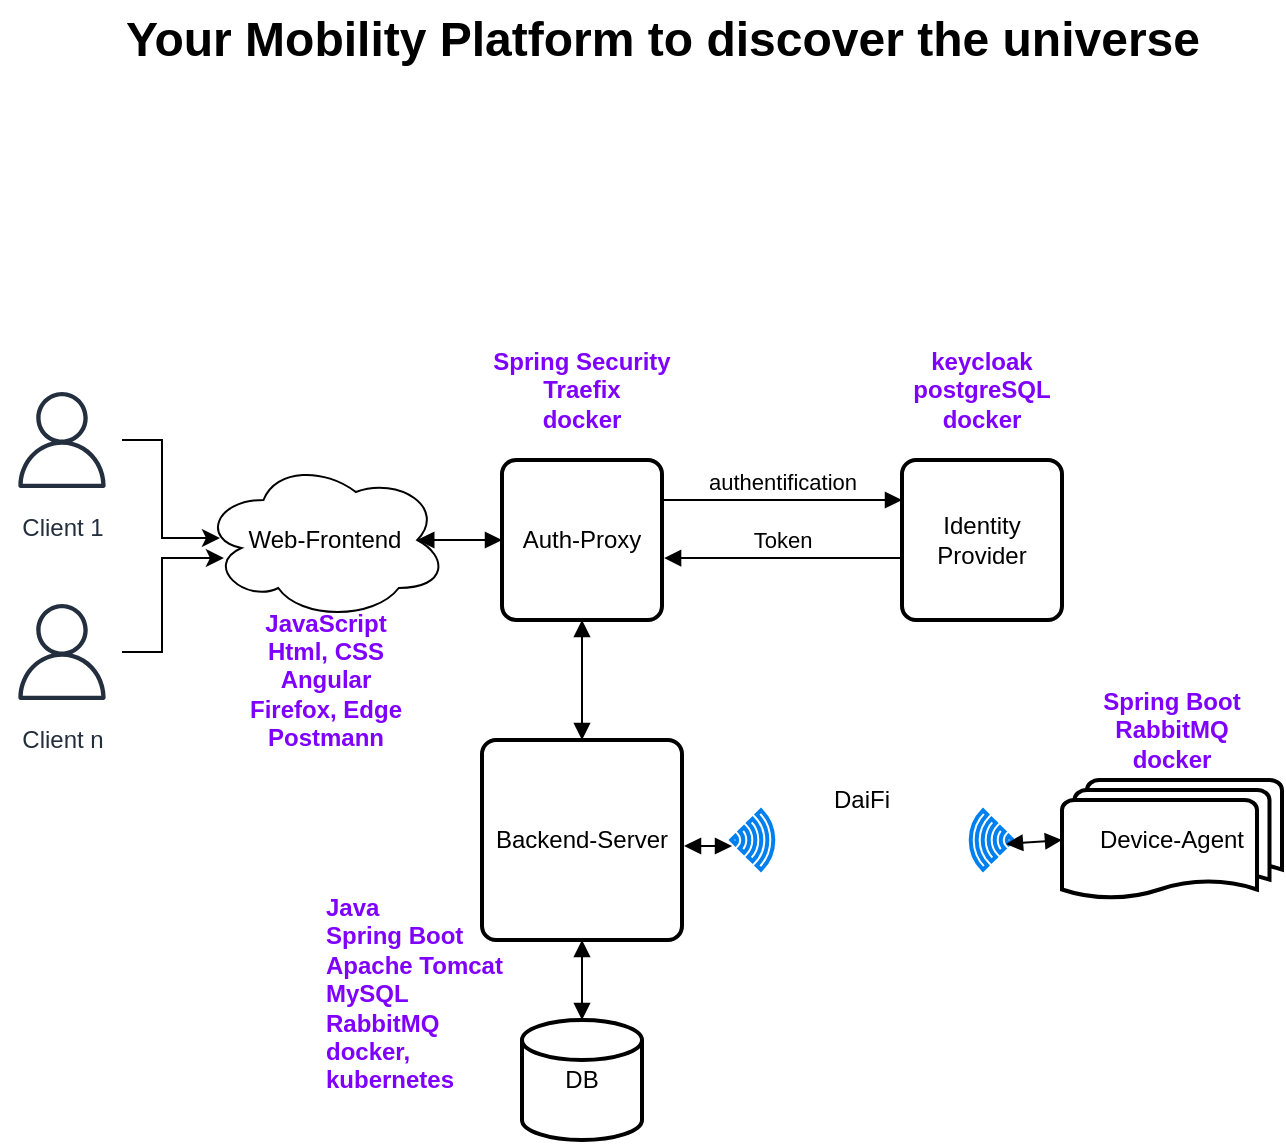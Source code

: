 <mxfile version="14.1.8" type="device"><diagram id="XmRsyYWiay34WejtNYcn" name="Page-1"><mxGraphModel dx="1086" dy="806" grid="1" gridSize="10" guides="1" tooltips="1" connect="1" arrows="1" fold="1" page="1" pageScale="1" pageWidth="827" pageHeight="1169" math="0" shadow="0"><root><mxCell id="0"/><mxCell id="1" parent="0"/><mxCell id="gBcVXxvBroMFFoPzrrAS-2" value="DB" style="strokeWidth=2;html=1;shape=mxgraph.flowchart.database;whiteSpace=wrap;" parent="1" vertex="1"><mxGeometry x="320" y="580" width="60" height="60" as="geometry"/></mxCell><mxCell id="gBcVXxvBroMFFoPzrrAS-3" value="Backend-Server" style="rounded=1;whiteSpace=wrap;html=1;absoluteArcSize=1;arcSize=14;strokeWidth=2;" parent="1" vertex="1"><mxGeometry x="300" y="440" width="100" height="100" as="geometry"/></mxCell><mxCell id="gBcVXxvBroMFFoPzrrAS-6" value="Device-Agent" style="strokeWidth=2;html=1;shape=mxgraph.flowchart.multi-document;whiteSpace=wrap;" parent="1" vertex="1"><mxGeometry x="590" y="460" width="110" height="60" as="geometry"/></mxCell><mxCell id="gBcVXxvBroMFFoPzrrAS-11" value="Auth-Proxy" style="rounded=1;whiteSpace=wrap;html=1;absoluteArcSize=1;arcSize=14;strokeWidth=2;" parent="1" vertex="1"><mxGeometry x="310" y="300" width="80" height="80" as="geometry"/></mxCell><mxCell id="gBcVXxvBroMFFoPzrrAS-13" value="Web-Frontend" style="ellipse;shape=cloud;whiteSpace=wrap;html=1;align=center;" parent="1" vertex="1"><mxGeometry x="160" y="300" width="123" height="80" as="geometry"/></mxCell><mxCell id="gBcVXxvBroMFFoPzrrAS-14" value="Identity Provider" style="rounded=1;whiteSpace=wrap;html=1;absoluteArcSize=1;arcSize=14;strokeWidth=2;" parent="1" vertex="1"><mxGeometry x="510" y="300" width="80" height="80" as="geometry"/></mxCell><mxCell id="gBcVXxvBroMFFoPzrrAS-16" value="authentification" style="html=1;verticalAlign=bottom;endArrow=block;entryX=0;entryY=0.25;entryDx=0;entryDy=0;exitX=1;exitY=0.25;exitDx=0;exitDy=0;" parent="1" source="gBcVXxvBroMFFoPzrrAS-11" target="gBcVXxvBroMFFoPzrrAS-14" edge="1"><mxGeometry width="80" relative="1" as="geometry"><mxPoint x="120" y="450" as="sourcePoint"/><mxPoint x="200" y="450" as="targetPoint"/></mxGeometry></mxCell><mxCell id="gBcVXxvBroMFFoPzrrAS-17" value="Token" style="html=1;verticalAlign=bottom;endArrow=block;entryX=1.013;entryY=0.613;entryDx=0;entryDy=0;exitX=-0.012;exitY=0.613;exitDx=0;exitDy=0;exitPerimeter=0;entryPerimeter=0;" parent="1" source="gBcVXxvBroMFFoPzrrAS-14" target="gBcVXxvBroMFFoPzrrAS-11" edge="1"><mxGeometry width="80" relative="1" as="geometry"><mxPoint x="400" y="330" as="sourcePoint"/><mxPoint x="470" y="330" as="targetPoint"/></mxGeometry></mxCell><mxCell id="gBcVXxvBroMFFoPzrrAS-18" value="" style="endArrow=block;startArrow=block;endFill=1;startFill=1;html=1;exitX=0.5;exitY=0;exitDx=0;exitDy=0;exitPerimeter=0;entryX=0.5;entryY=1;entryDx=0;entryDy=0;" parent="1" source="gBcVXxvBroMFFoPzrrAS-2" target="gBcVXxvBroMFFoPzrrAS-3" edge="1"><mxGeometry width="160" relative="1" as="geometry"><mxPoint x="250" y="400" as="sourcePoint"/><mxPoint x="410" y="400" as="targetPoint"/></mxGeometry></mxCell><mxCell id="gBcVXxvBroMFFoPzrrAS-21" value="" style="endArrow=block;startArrow=block;endFill=1;startFill=1;html=1;entryX=0;entryY=0.5;entryDx=0;entryDy=0;exitX=0.875;exitY=0.5;exitDx=0;exitDy=0;exitPerimeter=0;" parent="1" source="gBcVXxvBroMFFoPzrrAS-13" target="gBcVXxvBroMFFoPzrrAS-11" edge="1"><mxGeometry width="160" relative="1" as="geometry"><mxPoint x="320" y="240" as="sourcePoint"/><mxPoint x="157.5" y="290" as="targetPoint"/></mxGeometry></mxCell><mxCell id="gBcVXxvBroMFFoPzrrAS-23" value="" style="html=1;verticalLabelPosition=bottom;align=center;labelBackgroundColor=#ffffff;verticalAlign=top;strokeWidth=2;strokeColor=#0080F0;shadow=0;dashed=0;shape=mxgraph.ios7.icons.wifi;pointerEvents=1;rotation=-90;" parent="1" vertex="1"><mxGeometry x="540" y="479.5" width="29.7" height="21" as="geometry"/></mxCell><mxCell id="gBcVXxvBroMFFoPzrrAS-26" value="" style="endArrow=block;startArrow=block;endFill=1;startFill=1;html=1;entryX=0.5;entryY=1;entryDx=0;entryDy=0;exitX=0.5;exitY=0;exitDx=0;exitDy=0;" parent="1" source="gBcVXxvBroMFFoPzrrAS-3" target="gBcVXxvBroMFFoPzrrAS-11" edge="1"><mxGeometry width="160" relative="1" as="geometry"><mxPoint x="318" y="360" as="sourcePoint"/><mxPoint x="157.5" y="399" as="targetPoint"/></mxGeometry></mxCell><mxCell id="gBcVXxvBroMFFoPzrrAS-31" value="" style="html=1;verticalLabelPosition=bottom;align=center;labelBackgroundColor=#ffffff;verticalAlign=top;strokeWidth=2;strokeColor=#0080F0;shadow=0;dashed=0;shape=mxgraph.ios7.icons.wifi;pointerEvents=1;rotation=90;" parent="1" vertex="1"><mxGeometry x="420.3" y="479.5" width="29.7" height="21" as="geometry"/></mxCell><mxCell id="gBcVXxvBroMFFoPzrrAS-32" value="" style="endArrow=block;startArrow=block;endFill=1;startFill=1;html=1;entryX=0;entryY=0.5;entryDx=0;entryDy=0;exitX=0.433;exitY=0.84;exitDx=0;exitDy=0;exitPerimeter=0;entryPerimeter=0;" parent="1" source="gBcVXxvBroMFFoPzrrAS-23" target="gBcVXxvBroMFFoPzrrAS-6" edge="1"><mxGeometry width="160" relative="1" as="geometry"><mxPoint x="177.5" y="500" as="sourcePoint"/><mxPoint x="310" y="500" as="targetPoint"/></mxGeometry></mxCell><mxCell id="gBcVXxvBroMFFoPzrrAS-33" value="" style="endArrow=block;startArrow=block;endFill=1;startFill=1;html=1;entryX=0.601;entryY=0.983;entryDx=0;entryDy=0;entryPerimeter=0;" parent="1" target="gBcVXxvBroMFFoPzrrAS-31" edge="1"><mxGeometry width="160" relative="1" as="geometry"><mxPoint x="401" y="493" as="sourcePoint"/><mxPoint x="600" y="500" as="targetPoint"/></mxGeometry></mxCell><mxCell id="gBcVXxvBroMFFoPzrrAS-36" value="" style="edgeStyle=orthogonalEdgeStyle;rounded=0;orthogonalLoop=1;jettySize=auto;html=1;entryX=0.073;entryY=0.488;entryDx=0;entryDy=0;entryPerimeter=0;" parent="1" source="gBcVXxvBroMFFoPzrrAS-34" target="gBcVXxvBroMFFoPzrrAS-13" edge="1"><mxGeometry relative="1" as="geometry"/></mxCell><mxCell id="gBcVXxvBroMFFoPzrrAS-34" value="Client 1" style="outlineConnect=0;fontColor=#232F3E;gradientColor=none;strokeColor=#232F3E;fillColor=#ffffff;dashed=0;verticalLabelPosition=bottom;verticalAlign=top;align=center;html=1;fontSize=12;fontStyle=0;aspect=fixed;shape=mxgraph.aws4.resourceIcon;resIcon=mxgraph.aws4.user;" parent="1" vertex="1"><mxGeometry x="60" y="260" width="60" height="60" as="geometry"/></mxCell><mxCell id="gBcVXxvBroMFFoPzrrAS-35" value="Client n" style="outlineConnect=0;fontColor=#232F3E;gradientColor=none;strokeColor=#232F3E;fillColor=#ffffff;dashed=0;verticalLabelPosition=bottom;verticalAlign=top;align=center;html=1;fontSize=12;fontStyle=0;aspect=fixed;shape=mxgraph.aws4.resourceIcon;resIcon=mxgraph.aws4.user;" parent="1" vertex="1"><mxGeometry x="60" y="366" width="60" height="60" as="geometry"/></mxCell><mxCell id="gBcVXxvBroMFFoPzrrAS-37" value="" style="edgeStyle=orthogonalEdgeStyle;rounded=0;orthogonalLoop=1;jettySize=auto;html=1;entryX=0.089;entryY=0.613;entryDx=0;entryDy=0;entryPerimeter=0;" parent="1" source="gBcVXxvBroMFFoPzrrAS-35" target="gBcVXxvBroMFFoPzrrAS-13" edge="1"><mxGeometry relative="1" as="geometry"><mxPoint x="140" y="420" as="sourcePoint"/><mxPoint x="180" y="490" as="targetPoint"/></mxGeometry></mxCell><mxCell id="gBcVXxvBroMFFoPzrrAS-38" value="DaiFi" style="text;html=1;strokeColor=none;fillColor=none;align=center;verticalAlign=middle;whiteSpace=wrap;rounded=0;" parent="1" vertex="1"><mxGeometry x="470" y="460" width="40" height="20" as="geometry"/></mxCell><mxCell id="gBcVXxvBroMFFoPzrrAS-42" value="&lt;font color=&quot;#7f00ff&quot;&gt;&lt;b&gt;keycloak&lt;br&gt;postgreSQL&lt;br&gt;docker&lt;br&gt;&lt;/b&gt;&lt;/font&gt;" style="text;html=1;strokeColor=none;fillColor=none;align=center;verticalAlign=middle;whiteSpace=wrap;rounded=0;" parent="1" vertex="1"><mxGeometry x="495" y="250" width="110" height="30" as="geometry"/></mxCell><mxCell id="gBcVXxvBroMFFoPzrrAS-45" value="&lt;font color=&quot;#7f00ff&quot;&gt;&lt;b&gt;Java&lt;br&gt;Spring Boot&lt;br&gt;Apache Tomcat&amp;nbsp;&lt;br&gt;MySQL&lt;br&gt;RabbitMQ&lt;br&gt;docker, kubernetes&lt;br&gt;&lt;br&gt;&lt;/b&gt;&lt;/font&gt;" style="text;html=1;strokeColor=none;fillColor=none;align=left;verticalAlign=top;whiteSpace=wrap;rounded=0;" parent="1" vertex="1"><mxGeometry x="220" y="510" width="100" height="110" as="geometry"/></mxCell><mxCell id="gBcVXxvBroMFFoPzrrAS-46" value="&lt;font color=&quot;#7f00ff&quot;&gt;&lt;b&gt;JavaScript&lt;br&gt;Html, CSS&lt;br&gt;Angular&lt;br&gt;Firefox, Edge&lt;br&gt;Postmann&lt;br&gt;&lt;/b&gt;&lt;/font&gt;" style="text;html=1;strokeColor=none;fillColor=none;align=center;verticalAlign=middle;whiteSpace=wrap;rounded=0;" parent="1" vertex="1"><mxGeometry x="181.5" y="380" width="80" height="60" as="geometry"/></mxCell><mxCell id="N0pH9KrySGSlP_c-FnmY-1" value="&lt;font color=&quot;#7f00ff&quot;&gt;&lt;b&gt;Spring Security&lt;br&gt;Traefix&lt;br&gt;docker&lt;br&gt;&lt;/b&gt;&lt;/font&gt;" style="text;html=1;strokeColor=none;fillColor=none;align=center;verticalAlign=middle;whiteSpace=wrap;rounded=0;" vertex="1" parent="1"><mxGeometry x="280" y="250" width="140" height="30" as="geometry"/></mxCell><mxCell id="N0pH9KrySGSlP_c-FnmY-2" value="&lt;font color=&quot;#7f00ff&quot;&gt;&lt;b&gt;Spring Boot&lt;br&gt;RabbitMQ&lt;br&gt;docker&lt;br&gt;&lt;/b&gt;&lt;/font&gt;" style="text;html=1;strokeColor=none;fillColor=none;align=center;verticalAlign=middle;whiteSpace=wrap;rounded=0;" vertex="1" parent="1"><mxGeometry x="590" y="420" width="110" height="30" as="geometry"/></mxCell><mxCell id="N0pH9KrySGSlP_c-FnmY-3" value="Your Mobility Platform to discover the universe" style="text;strokeColor=none;fillColor=none;html=1;fontSize=24;fontStyle=1;verticalAlign=middle;align=center;" vertex="1" parent="1"><mxGeometry x="340" y="70" width="100" height="40" as="geometry"/></mxCell></root></mxGraphModel></diagram></mxfile>
